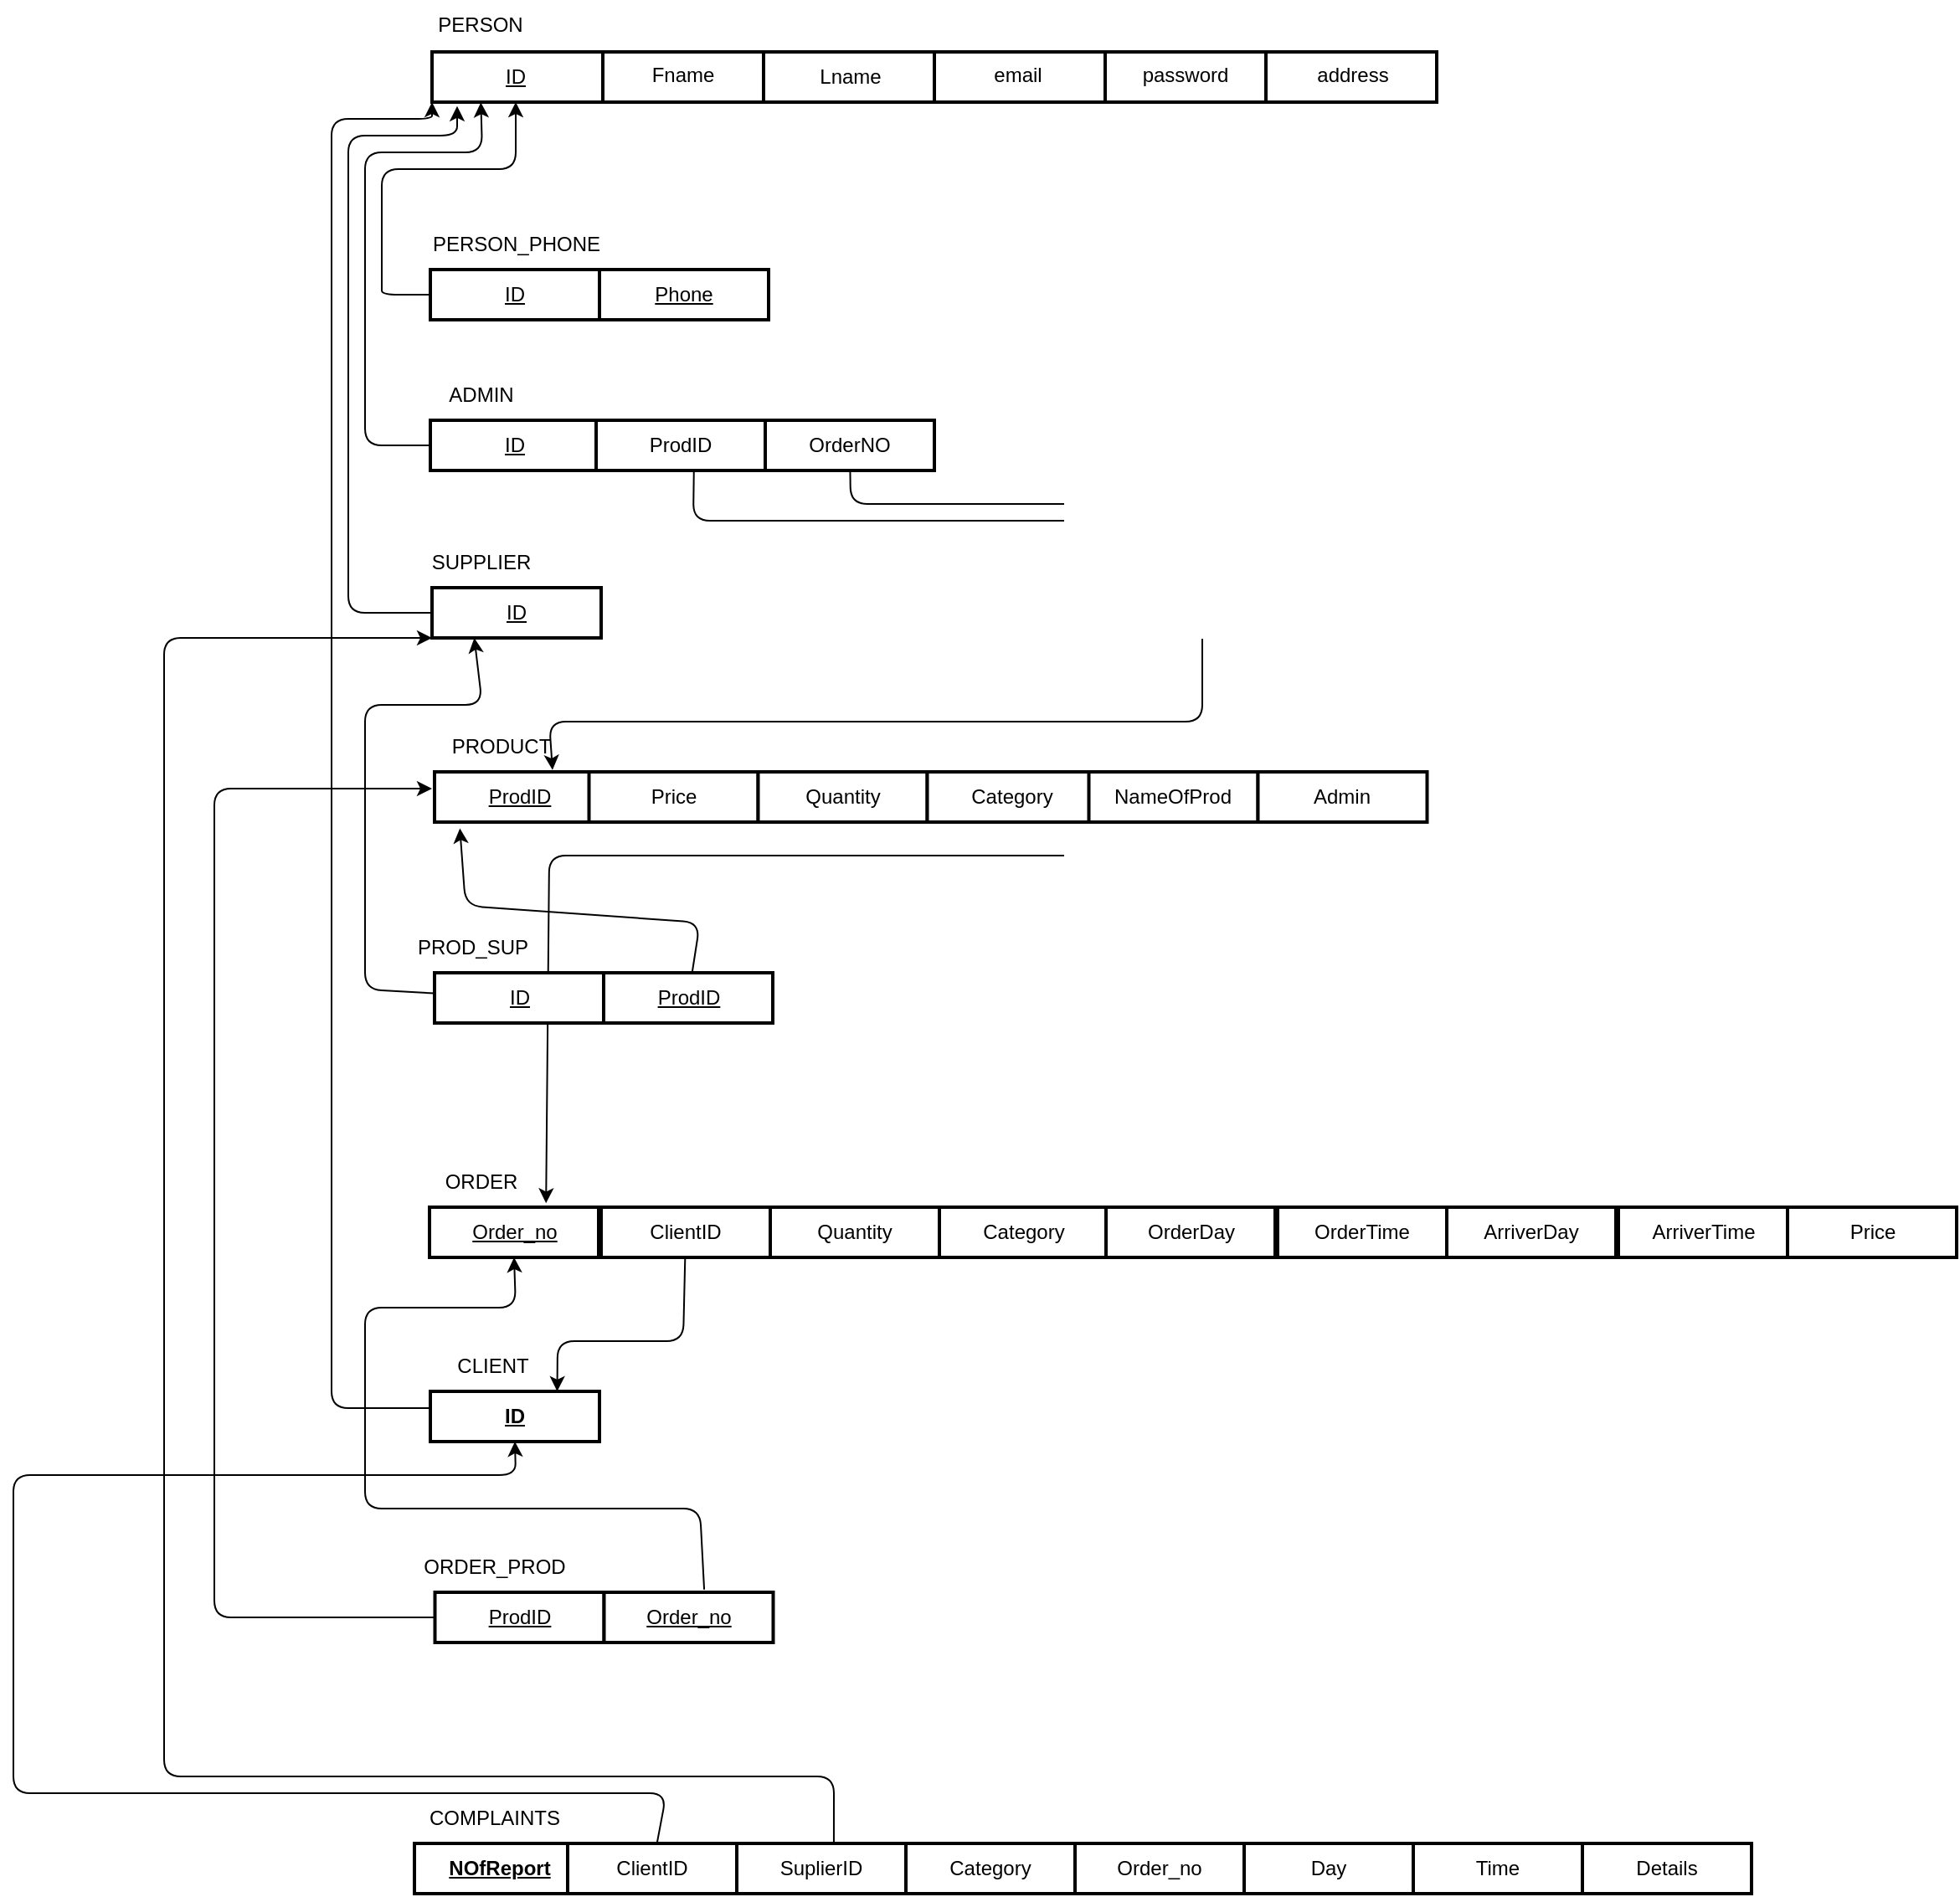 <mxfile>
    <diagram id="PRuRh4UU4XNNTYvPjOoL" name="Page-1">
        <mxGraphModel dx="2029" dy="662" grid="1" gridSize="10" guides="1" tooltips="1" connect="1" arrows="1" fold="1" page="1" pageScale="1" pageWidth="850" pageHeight="1100" math="0" shadow="0">
            <root>
                <mxCell id="0"/>
                <mxCell id="1" parent="0"/>
                <mxCell id="2" value="" style="strokeWidth=2;html=1;shape=mxgraph.lean_mapping.buffer_or_safety_stock;direction=south;" parent="1" vertex="1">
                    <mxGeometry x="40" y="490" width="300" height="30" as="geometry"/>
                </mxCell>
                <mxCell id="3" value="" style="strokeWidth=2;html=1;shape=mxgraph.lean_mapping.buffer_or_safety_stock;direction=south;" parent="1" vertex="1">
                    <mxGeometry x="340" y="490" width="300" height="30" as="geometry"/>
                </mxCell>
                <mxCell id="5" value="PERSON" style="text;html=1;strokeColor=none;fillColor=none;align=center;verticalAlign=middle;whiteSpace=wrap;rounded=0;" parent="1" vertex="1">
                    <mxGeometry x="39" y="459" width="60" height="30" as="geometry"/>
                </mxCell>
                <mxCell id="7" value="&lt;u&gt;ID&lt;/u&gt;" style="text;html=1;strokeColor=none;fillColor=none;align=center;verticalAlign=middle;whiteSpace=wrap;rounded=0;" parent="1" vertex="1">
                    <mxGeometry x="60" y="490" width="60" height="30" as="geometry"/>
                </mxCell>
                <mxCell id="8" value="Fname" style="text;html=1;strokeColor=none;fillColor=none;align=center;verticalAlign=middle;whiteSpace=wrap;rounded=0;" parent="1" vertex="1">
                    <mxGeometry x="160" y="489" width="60" height="30" as="geometry"/>
                </mxCell>
                <mxCell id="9" value="Lname" style="text;html=1;strokeColor=none;fillColor=none;align=center;verticalAlign=middle;whiteSpace=wrap;rounded=0;" parent="1" vertex="1">
                    <mxGeometry x="260" y="490" width="60" height="30" as="geometry"/>
                </mxCell>
                <mxCell id="10" value="email" style="text;html=1;strokeColor=none;fillColor=none;align=center;verticalAlign=middle;whiteSpace=wrap;rounded=0;" parent="1" vertex="1">
                    <mxGeometry x="360" y="489" width="60" height="30" as="geometry"/>
                </mxCell>
                <mxCell id="11" value="password" style="text;html=1;strokeColor=none;fillColor=none;align=center;verticalAlign=middle;whiteSpace=wrap;rounded=0;" parent="1" vertex="1">
                    <mxGeometry x="460" y="489" width="60" height="30" as="geometry"/>
                </mxCell>
                <mxCell id="12" value="address" style="text;html=1;strokeColor=none;fillColor=none;align=center;verticalAlign=middle;whiteSpace=wrap;rounded=0;" parent="1" vertex="1">
                    <mxGeometry x="560" y="489" width="60" height="30" as="geometry"/>
                </mxCell>
                <mxCell id="17" value="PERSON_PHONE" style="text;html=1;align=center;verticalAlign=middle;resizable=0;points=[];autosize=1;strokeColor=none;fillColor=none;" parent="1" vertex="1">
                    <mxGeometry x="29.5" y="590" width="120" height="30" as="geometry"/>
                </mxCell>
                <mxCell id="22" style="edgeStyle=none;html=1;entryX=0.5;entryY=1;entryDx=0;entryDy=0;exitX=0;exitY=0.5;exitDx=0;exitDy=0;" parent="1" source="19" target="7" edge="1">
                    <mxGeometry relative="1" as="geometry">
                        <mxPoint x="10" y="590" as="targetPoint"/>
                        <Array as="points">
                            <mxPoint x="10" y="635"/>
                            <mxPoint x="10" y="630"/>
                            <mxPoint x="10" y="560"/>
                            <mxPoint x="90" y="560"/>
                        </Array>
                    </mxGeometry>
                </mxCell>
                <mxCell id="19" value="&lt;u&gt;ID&lt;/u&gt;" style="whiteSpace=wrap;html=1;align=center;strokeWidth=2;" parent="1" vertex="1">
                    <mxGeometry x="39" y="620" width="101" height="30" as="geometry"/>
                </mxCell>
                <mxCell id="21" value="&lt;u&gt;Phone&lt;/u&gt;" style="whiteSpace=wrap;html=1;align=center;strokeWidth=2;" parent="1" vertex="1">
                    <mxGeometry x="140" y="620" width="101" height="30" as="geometry"/>
                </mxCell>
                <mxCell id="26" value="ADMIN" style="text;html=1;align=center;verticalAlign=middle;resizable=0;points=[];autosize=1;strokeColor=none;fillColor=none;" parent="1" vertex="1">
                    <mxGeometry x="39" y="680" width="60" height="30" as="geometry"/>
                </mxCell>
                <mxCell id="33" style="edgeStyle=none;html=1;entryX=0.153;entryY=1.006;entryDx=0;entryDy=0;entryPerimeter=0;exitX=0;exitY=0.5;exitDx=0;exitDy=0;" parent="1" source="27" target="7" edge="1">
                    <mxGeometry relative="1" as="geometry">
                        <mxPoint y="520" as="targetPoint"/>
                        <Array as="points">
                            <mxPoint y="725"/>
                            <mxPoint y="620"/>
                            <mxPoint y="550"/>
                            <mxPoint x="70" y="550"/>
                        </Array>
                    </mxGeometry>
                </mxCell>
                <mxCell id="27" value="&lt;u&gt;ID&lt;/u&gt;" style="whiteSpace=wrap;html=1;align=center;strokeWidth=2;" parent="1" vertex="1">
                    <mxGeometry x="39" y="710" width="101" height="30" as="geometry"/>
                </mxCell>
                <mxCell id="28" value="ProdID" style="whiteSpace=wrap;html=1;align=center;strokeWidth=2;" parent="1" vertex="1">
                    <mxGeometry x="138" y="710" width="101" height="30" as="geometry"/>
                </mxCell>
                <mxCell id="73" style="edgeStyle=none;html=1;entryX=0.887;entryY=0.963;entryDx=0;entryDy=0;entryPerimeter=0;exitX=0.578;exitY=1.023;exitDx=0;exitDy=0;exitPerimeter=0;" parent="1" source="28" target="46" edge="1">
                    <mxGeometry relative="1" as="geometry">
                        <Array as="points">
                            <mxPoint x="196" y="770"/>
                            <mxPoint x="500" y="770"/>
                            <mxPoint x="500" y="820"/>
                            <mxPoint x="500" y="890"/>
                            <mxPoint x="110" y="890"/>
                        </Array>
                    </mxGeometry>
                </mxCell>
                <mxCell id="74" style="edgeStyle=none;html=1;entryX=0.689;entryY=-0.078;entryDx=0;entryDy=0;entryPerimeter=0;" parent="1" source="30" target="52" edge="1">
                    <mxGeometry relative="1" as="geometry">
                        <Array as="points">
                            <mxPoint x="290" y="760"/>
                            <mxPoint x="680" y="760"/>
                            <mxPoint x="680" y="910"/>
                            <mxPoint x="680" y="970"/>
                            <mxPoint x="110" y="970"/>
                        </Array>
                    </mxGeometry>
                </mxCell>
                <mxCell id="30" value="OrderNO" style="whiteSpace=wrap;html=1;align=center;strokeWidth=2;" parent="1" vertex="1">
                    <mxGeometry x="239" y="710" width="101" height="30" as="geometry"/>
                </mxCell>
                <mxCell id="41" style="edgeStyle=none;html=1;exitX=0;exitY=0.5;exitDx=0;exitDy=0;entryX=1.08;entryY=0.95;entryDx=0;entryDy=0;entryPerimeter=0;" parent="1" source="36" target="2" edge="1">
                    <mxGeometry relative="1" as="geometry">
                        <Array as="points">
                            <mxPoint x="-10" y="825"/>
                            <mxPoint x="-10" y="540"/>
                            <mxPoint x="55" y="540"/>
                        </Array>
                    </mxGeometry>
                </mxCell>
                <mxCell id="36" value="&lt;u&gt;ID&lt;/u&gt;" style="whiteSpace=wrap;html=1;align=center;strokeWidth=2;" parent="1" vertex="1">
                    <mxGeometry x="40" y="810" width="101" height="30" as="geometry"/>
                </mxCell>
                <mxCell id="40" value="SUPPLIER" style="text;html=1;align=center;verticalAlign=middle;resizable=0;points=[];autosize=1;strokeColor=none;fillColor=none;" parent="1" vertex="1">
                    <mxGeometry x="29" y="780" width="80" height="30" as="geometry"/>
                </mxCell>
                <mxCell id="42" value="&lt;u&gt;ProdID&lt;/u&gt;" style="whiteSpace=wrap;html=1;align=center;strokeWidth=2;" parent="1" vertex="1">
                    <mxGeometry x="41.5" y="920" width="101" height="30" as="geometry"/>
                </mxCell>
                <mxCell id="43" value="Price" style="whiteSpace=wrap;html=1;align=center;strokeWidth=2;" parent="1" vertex="1">
                    <mxGeometry x="133.75" y="920" width="101" height="30" as="geometry"/>
                </mxCell>
                <mxCell id="44" value="Quantity" style="whiteSpace=wrap;html=1;align=center;strokeWidth=2;" parent="1" vertex="1">
                    <mxGeometry x="234.75" y="920" width="101" height="30" as="geometry"/>
                </mxCell>
                <mxCell id="45" value="Category" style="whiteSpace=wrap;html=1;align=center;strokeWidth=2;" parent="1" vertex="1">
                    <mxGeometry x="335.75" y="920" width="101" height="30" as="geometry"/>
                </mxCell>
                <mxCell id="46" value="PRODUCT" style="text;html=1;align=center;verticalAlign=middle;resizable=0;points=[];autosize=1;strokeColor=none;fillColor=none;" parent="1" vertex="1">
                    <mxGeometry x="41" y="890" width="80" height="30" as="geometry"/>
                </mxCell>
                <mxCell id="52" value="&lt;u&gt;Order_no&lt;/u&gt;" style="whiteSpace=wrap;html=1;align=center;strokeWidth=2;" parent="1" vertex="1">
                    <mxGeometry x="38.5" y="1180" width="101" height="30" as="geometry"/>
                </mxCell>
                <mxCell id="90" style="edgeStyle=none;html=1;entryX=0.75;entryY=0;entryDx=0;entryDy=0;" edge="1" parent="1" source="53" target="78">
                    <mxGeometry relative="1" as="geometry">
                        <Array as="points">
                            <mxPoint x="190" y="1260"/>
                            <mxPoint x="115" y="1260"/>
                        </Array>
                    </mxGeometry>
                </mxCell>
                <mxCell id="53" value="ClientID" style="whiteSpace=wrap;html=1;align=center;strokeWidth=2;" parent="1" vertex="1">
                    <mxGeometry x="141" y="1180" width="101" height="30" as="geometry"/>
                </mxCell>
                <mxCell id="54" value="Quantity" style="whiteSpace=wrap;html=1;align=center;strokeWidth=2;" parent="1" vertex="1">
                    <mxGeometry x="242" y="1180" width="101" height="30" as="geometry"/>
                </mxCell>
                <mxCell id="55" value="Category" style="whiteSpace=wrap;html=1;align=center;strokeWidth=2;" parent="1" vertex="1">
                    <mxGeometry x="343" y="1180" width="101" height="30" as="geometry"/>
                </mxCell>
                <mxCell id="56" value="ORDER" style="text;html=1;align=center;verticalAlign=middle;resizable=0;points=[];autosize=1;strokeColor=none;fillColor=none;" parent="1" vertex="1">
                    <mxGeometry x="34" y="1150" width="70" height="30" as="geometry"/>
                </mxCell>
                <mxCell id="59" value="OrderDay" style="whiteSpace=wrap;html=1;align=center;strokeWidth=2;" parent="1" vertex="1">
                    <mxGeometry x="442.5" y="1180" width="101" height="30" as="geometry"/>
                </mxCell>
                <mxCell id="60" value="OrderTime" style="whiteSpace=wrap;html=1;align=center;strokeWidth=2;" parent="1" vertex="1">
                    <mxGeometry x="545" y="1180" width="101" height="30" as="geometry"/>
                </mxCell>
                <mxCell id="61" value="ArriverDay" style="whiteSpace=wrap;html=1;align=center;strokeWidth=2;" parent="1" vertex="1">
                    <mxGeometry x="646" y="1180" width="101" height="30" as="geometry"/>
                </mxCell>
                <mxCell id="62" value="ArriverTime" style="whiteSpace=wrap;html=1;align=center;strokeWidth=2;" parent="1" vertex="1">
                    <mxGeometry x="748.5" y="1180" width="101" height="30" as="geometry"/>
                </mxCell>
                <mxCell id="63" value="&lt;u&gt;&lt;b&gt;NOfReport&lt;/b&gt;&lt;/u&gt;" style="whiteSpace=wrap;html=1;align=center;strokeWidth=2;" parent="1" vertex="1">
                    <mxGeometry x="29.5" y="1560" width="101" height="30" as="geometry"/>
                </mxCell>
                <mxCell id="64" value="Time" style="whiteSpace=wrap;html=1;align=center;strokeWidth=2;" parent="1" vertex="1">
                    <mxGeometry x="626" y="1560" width="101" height="30" as="geometry"/>
                </mxCell>
                <mxCell id="65" value="Details" style="whiteSpace=wrap;html=1;align=center;strokeWidth=2;" parent="1" vertex="1">
                    <mxGeometry x="727" y="1560" width="101" height="30" as="geometry"/>
                </mxCell>
                <mxCell id="66" value="Category" style="whiteSpace=wrap;html=1;align=center;strokeWidth=2;" parent="1" vertex="1">
                    <mxGeometry x="323" y="1560" width="101" height="30" as="geometry"/>
                </mxCell>
                <mxCell id="67" value="ORDER_PROD" style="text;html=1;align=center;verticalAlign=middle;resizable=0;points=[];autosize=1;strokeColor=none;fillColor=none;" parent="1" vertex="1">
                    <mxGeometry x="22" y="1380" width="110" height="30" as="geometry"/>
                </mxCell>
                <mxCell id="68" value="Day" style="whiteSpace=wrap;html=1;align=center;strokeWidth=2;" parent="1" vertex="1">
                    <mxGeometry x="525" y="1560" width="101" height="30" as="geometry"/>
                </mxCell>
                <mxCell id="69" value="Order_no" style="whiteSpace=wrap;html=1;align=center;strokeWidth=2;" parent="1" vertex="1">
                    <mxGeometry x="424" y="1560" width="101" height="30" as="geometry"/>
                </mxCell>
                <mxCell id="76" value="NameOfProd" style="whiteSpace=wrap;html=1;align=center;strokeWidth=2;" parent="1" vertex="1">
                    <mxGeometry x="432.25" y="920" width="101" height="30" as="geometry"/>
                </mxCell>
                <mxCell id="87" style="edgeStyle=none;html=1;entryX=1;entryY=1;entryDx=0;entryDy=0;exitX=0.01;exitY=0.333;exitDx=0;exitDy=0;exitPerimeter=0;" edge="1" parent="1" source="78" target="2">
                    <mxGeometry relative="1" as="geometry">
                        <Array as="points">
                            <mxPoint x="-20" y="1300"/>
                            <mxPoint x="-20" y="1140"/>
                            <mxPoint x="-20" y="830"/>
                            <mxPoint x="-20" y="530"/>
                            <mxPoint x="40" y="530"/>
                        </Array>
                    </mxGeometry>
                </mxCell>
                <mxCell id="78" value="&lt;b&gt;&lt;u&gt;ID&lt;/u&gt;&lt;/b&gt;" style="whiteSpace=wrap;html=1;align=center;strokeWidth=2;" parent="1" vertex="1">
                    <mxGeometry x="39" y="1290" width="101" height="30" as="geometry"/>
                </mxCell>
                <mxCell id="82" value="CLIENT" style="text;html=1;align=center;verticalAlign=middle;resizable=0;points=[];autosize=1;strokeColor=none;fillColor=none;" parent="1" vertex="1">
                    <mxGeometry x="41" y="1260" width="70" height="30" as="geometry"/>
                </mxCell>
                <mxCell id="89" value="Price" style="whiteSpace=wrap;html=1;align=center;strokeWidth=2;" vertex="1" parent="1">
                    <mxGeometry x="849.5" y="1180" width="101" height="30" as="geometry"/>
                </mxCell>
                <mxCell id="91" value="Admin" style="whiteSpace=wrap;html=1;align=center;strokeWidth=2;" vertex="1" parent="1">
                    <mxGeometry x="533.25" y="920" width="101" height="30" as="geometry"/>
                </mxCell>
                <mxCell id="95" style="edgeStyle=none;html=1;entryX=0.25;entryY=1;entryDx=0;entryDy=0;" edge="1" parent="1" source="92" target="36">
                    <mxGeometry relative="1" as="geometry">
                        <Array as="points">
                            <mxPoint y="1050"/>
                            <mxPoint y="940"/>
                            <mxPoint y="880"/>
                            <mxPoint x="70" y="880"/>
                        </Array>
                    </mxGeometry>
                </mxCell>
                <mxCell id="92" value="&lt;u&gt;ID&lt;/u&gt;" style="whiteSpace=wrap;html=1;align=center;strokeWidth=2;" vertex="1" parent="1">
                    <mxGeometry x="41.5" y="1040" width="101" height="30" as="geometry"/>
                </mxCell>
                <mxCell id="96" style="edgeStyle=none;html=1;entryX=0.15;entryY=1.125;entryDx=0;entryDy=0;entryPerimeter=0;" edge="1" parent="1" source="93" target="42">
                    <mxGeometry relative="1" as="geometry">
                        <Array as="points">
                            <mxPoint x="200" y="1010"/>
                            <mxPoint x="60" y="1000"/>
                        </Array>
                    </mxGeometry>
                </mxCell>
                <mxCell id="93" value="&lt;u&gt;ProdID&lt;/u&gt;" style="whiteSpace=wrap;html=1;align=center;strokeWidth=2;" vertex="1" parent="1">
                    <mxGeometry x="142.5" y="1040" width="101" height="30" as="geometry"/>
                </mxCell>
                <mxCell id="94" value="PROD_SUP" style="text;html=1;align=center;verticalAlign=middle;resizable=0;points=[];autosize=1;strokeColor=none;fillColor=none;" vertex="1" parent="1">
                    <mxGeometry x="19" y="1010" width="90" height="30" as="geometry"/>
                </mxCell>
                <mxCell id="108" style="edgeStyle=none;html=1;" edge="1" parent="1" source="106">
                    <mxGeometry relative="1" as="geometry">
                        <mxPoint x="40" y="930" as="targetPoint"/>
                        <Array as="points">
                            <mxPoint x="-90" y="1425"/>
                            <mxPoint x="-90" y="930"/>
                        </Array>
                    </mxGeometry>
                </mxCell>
                <mxCell id="106" value="&lt;u&gt;ProdID&lt;/u&gt;" style="whiteSpace=wrap;html=1;align=center;strokeWidth=2;" vertex="1" parent="1">
                    <mxGeometry x="41.75" y="1410" width="101" height="30" as="geometry"/>
                </mxCell>
                <mxCell id="109" style="edgeStyle=none;html=1;entryX=0.5;entryY=1;entryDx=0;entryDy=0;exitX=0.592;exitY=-0.055;exitDx=0;exitDy=0;exitPerimeter=0;" edge="1" parent="1" source="107" target="52">
                    <mxGeometry relative="1" as="geometry">
                        <Array as="points">
                            <mxPoint x="200" y="1360"/>
                            <mxPoint y="1360"/>
                            <mxPoint y="1240"/>
                            <mxPoint x="90" y="1240"/>
                        </Array>
                    </mxGeometry>
                </mxCell>
                <mxCell id="107" value="&lt;u&gt;Order_no&lt;/u&gt;" style="whiteSpace=wrap;html=1;align=center;strokeWidth=2;" vertex="1" parent="1">
                    <mxGeometry x="142.75" y="1410" width="101" height="30" as="geometry"/>
                </mxCell>
                <mxCell id="115" style="edgeStyle=none;html=1;entryX=0.5;entryY=1;entryDx=0;entryDy=0;" edge="1" parent="1" source="111" target="78">
                    <mxGeometry relative="1" as="geometry">
                        <Array as="points">
                            <mxPoint x="180" y="1530"/>
                            <mxPoint x="-210" y="1530"/>
                            <mxPoint x="-210" y="1340"/>
                            <mxPoint x="90" y="1340"/>
                        </Array>
                    </mxGeometry>
                </mxCell>
                <mxCell id="111" value="ClientID" style="whiteSpace=wrap;html=1;align=center;strokeWidth=2;" vertex="1" parent="1">
                    <mxGeometry x="121" y="1560" width="101" height="30" as="geometry"/>
                </mxCell>
                <mxCell id="113" style="edgeStyle=none;html=1;entryX=0;entryY=1;entryDx=0;entryDy=0;exitX=0.574;exitY=0;exitDx=0;exitDy=0;exitPerimeter=0;" edge="1" parent="1" source="112" target="36">
                    <mxGeometry relative="1" as="geometry">
                        <mxPoint x="280" y="1550" as="sourcePoint"/>
                        <Array as="points">
                            <mxPoint x="280" y="1520"/>
                            <mxPoint x="-120" y="1520"/>
                            <mxPoint x="-120" y="1240"/>
                            <mxPoint x="-120" y="840"/>
                        </Array>
                    </mxGeometry>
                </mxCell>
                <mxCell id="112" value="SuplierID" style="whiteSpace=wrap;html=1;align=center;strokeWidth=2;" vertex="1" parent="1">
                    <mxGeometry x="222" y="1560" width="101" height="30" as="geometry"/>
                </mxCell>
                <mxCell id="114" value="COMPLAINTS" style="text;html=1;align=center;verticalAlign=middle;resizable=0;points=[];autosize=1;strokeColor=none;fillColor=none;" vertex="1" parent="1">
                    <mxGeometry x="27" y="1530" width="100" height="30" as="geometry"/>
                </mxCell>
            </root>
        </mxGraphModel>
    </diagram>
</mxfile>